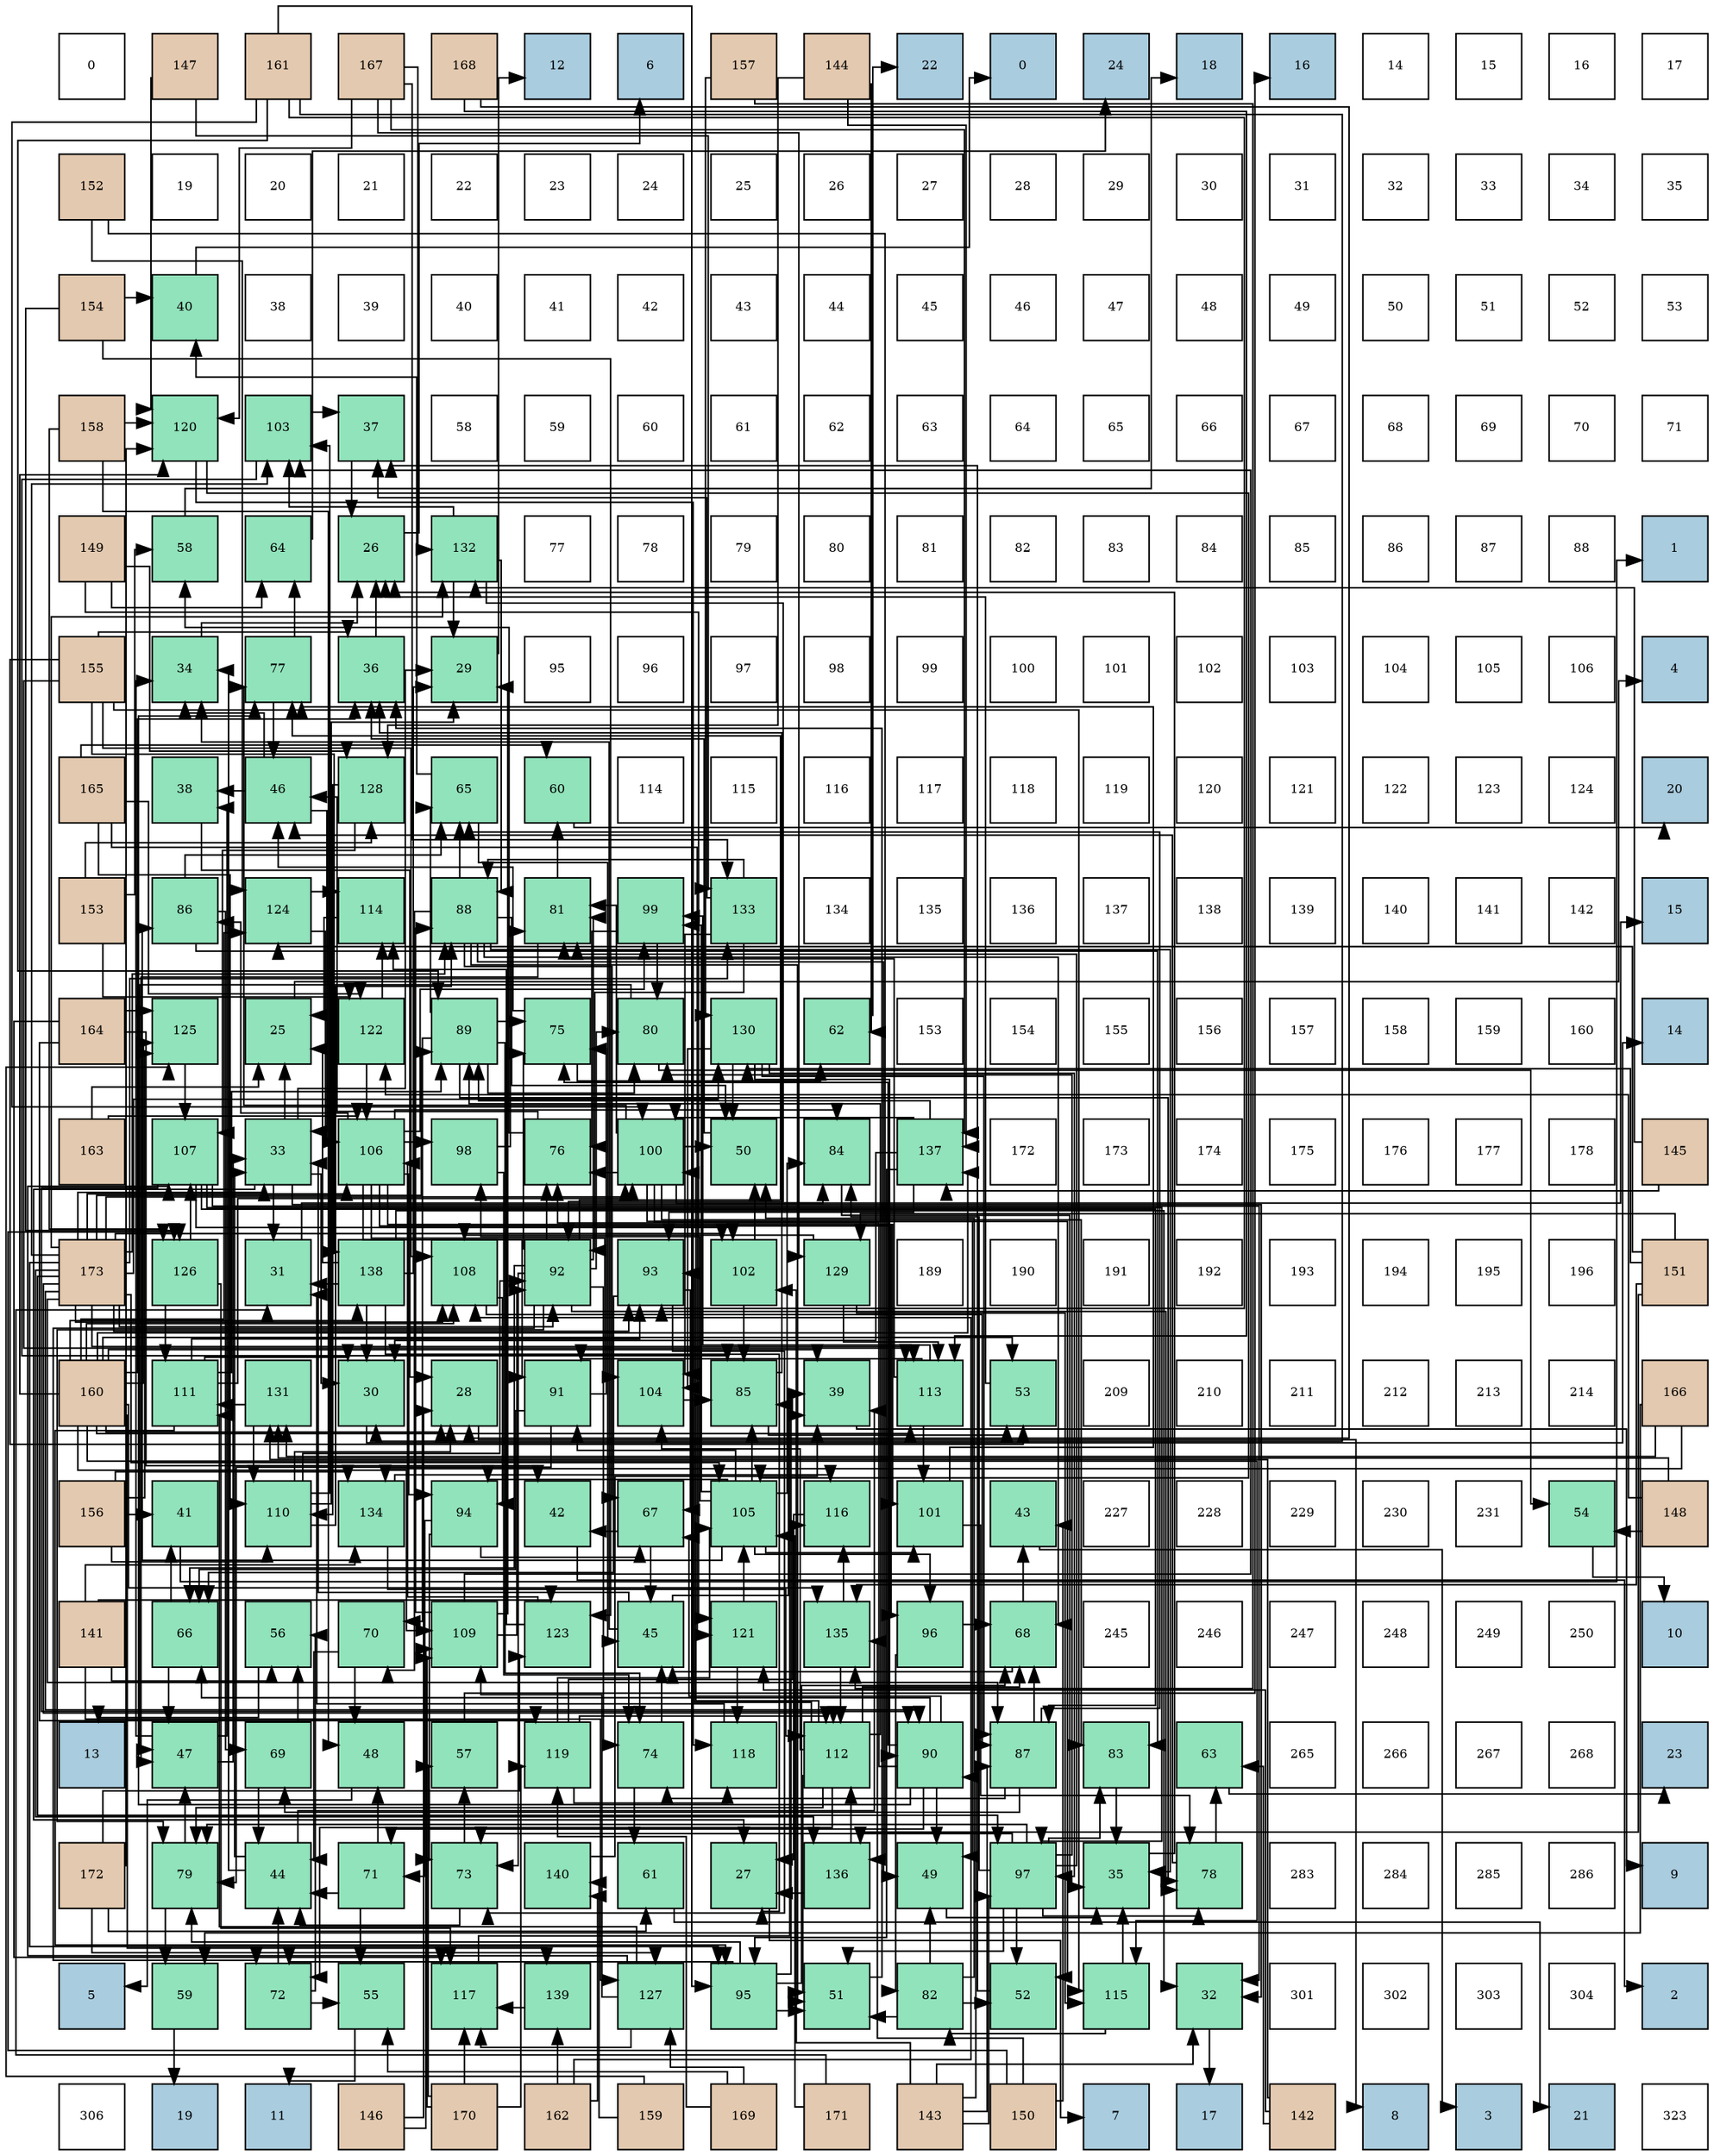 digraph layout{
 rankdir=TB;
 splines=ortho;
 node [style=filled shape=square fixedsize=true width=0.6];
0[label="0", fontsize=8, fillcolor="#ffffff"];
1[label="147", fontsize=8, fillcolor="#e3c9af"];
2[label="161", fontsize=8, fillcolor="#e3c9af"];
3[label="167", fontsize=8, fillcolor="#e3c9af"];
4[label="168", fontsize=8, fillcolor="#e3c9af"];
5[label="12", fontsize=8, fillcolor="#a9ccde"];
6[label="6", fontsize=8, fillcolor="#a9ccde"];
7[label="157", fontsize=8, fillcolor="#e3c9af"];
8[label="144", fontsize=8, fillcolor="#e3c9af"];
9[label="22", fontsize=8, fillcolor="#a9ccde"];
10[label="0", fontsize=8, fillcolor="#a9ccde"];
11[label="24", fontsize=8, fillcolor="#a9ccde"];
12[label="18", fontsize=8, fillcolor="#a9ccde"];
13[label="16", fontsize=8, fillcolor="#a9ccde"];
14[label="14", fontsize=8, fillcolor="#ffffff"];
15[label="15", fontsize=8, fillcolor="#ffffff"];
16[label="16", fontsize=8, fillcolor="#ffffff"];
17[label="17", fontsize=8, fillcolor="#ffffff"];
18[label="152", fontsize=8, fillcolor="#e3c9af"];
19[label="19", fontsize=8, fillcolor="#ffffff"];
20[label="20", fontsize=8, fillcolor="#ffffff"];
21[label="21", fontsize=8, fillcolor="#ffffff"];
22[label="22", fontsize=8, fillcolor="#ffffff"];
23[label="23", fontsize=8, fillcolor="#ffffff"];
24[label="24", fontsize=8, fillcolor="#ffffff"];
25[label="25", fontsize=8, fillcolor="#ffffff"];
26[label="26", fontsize=8, fillcolor="#ffffff"];
27[label="27", fontsize=8, fillcolor="#ffffff"];
28[label="28", fontsize=8, fillcolor="#ffffff"];
29[label="29", fontsize=8, fillcolor="#ffffff"];
30[label="30", fontsize=8, fillcolor="#ffffff"];
31[label="31", fontsize=8, fillcolor="#ffffff"];
32[label="32", fontsize=8, fillcolor="#ffffff"];
33[label="33", fontsize=8, fillcolor="#ffffff"];
34[label="34", fontsize=8, fillcolor="#ffffff"];
35[label="35", fontsize=8, fillcolor="#ffffff"];
36[label="154", fontsize=8, fillcolor="#e3c9af"];
37[label="40", fontsize=8, fillcolor="#91e3bb"];
38[label="38", fontsize=8, fillcolor="#ffffff"];
39[label="39", fontsize=8, fillcolor="#ffffff"];
40[label="40", fontsize=8, fillcolor="#ffffff"];
41[label="41", fontsize=8, fillcolor="#ffffff"];
42[label="42", fontsize=8, fillcolor="#ffffff"];
43[label="43", fontsize=8, fillcolor="#ffffff"];
44[label="44", fontsize=8, fillcolor="#ffffff"];
45[label="45", fontsize=8, fillcolor="#ffffff"];
46[label="46", fontsize=8, fillcolor="#ffffff"];
47[label="47", fontsize=8, fillcolor="#ffffff"];
48[label="48", fontsize=8, fillcolor="#ffffff"];
49[label="49", fontsize=8, fillcolor="#ffffff"];
50[label="50", fontsize=8, fillcolor="#ffffff"];
51[label="51", fontsize=8, fillcolor="#ffffff"];
52[label="52", fontsize=8, fillcolor="#ffffff"];
53[label="53", fontsize=8, fillcolor="#ffffff"];
54[label="158", fontsize=8, fillcolor="#e3c9af"];
55[label="120", fontsize=8, fillcolor="#91e3bb"];
56[label="103", fontsize=8, fillcolor="#91e3bb"];
57[label="37", fontsize=8, fillcolor="#91e3bb"];
58[label="58", fontsize=8, fillcolor="#ffffff"];
59[label="59", fontsize=8, fillcolor="#ffffff"];
60[label="60", fontsize=8, fillcolor="#ffffff"];
61[label="61", fontsize=8, fillcolor="#ffffff"];
62[label="62", fontsize=8, fillcolor="#ffffff"];
63[label="63", fontsize=8, fillcolor="#ffffff"];
64[label="64", fontsize=8, fillcolor="#ffffff"];
65[label="65", fontsize=8, fillcolor="#ffffff"];
66[label="66", fontsize=8, fillcolor="#ffffff"];
67[label="67", fontsize=8, fillcolor="#ffffff"];
68[label="68", fontsize=8, fillcolor="#ffffff"];
69[label="69", fontsize=8, fillcolor="#ffffff"];
70[label="70", fontsize=8, fillcolor="#ffffff"];
71[label="71", fontsize=8, fillcolor="#ffffff"];
72[label="149", fontsize=8, fillcolor="#e3c9af"];
73[label="58", fontsize=8, fillcolor="#91e3bb"];
74[label="64", fontsize=8, fillcolor="#91e3bb"];
75[label="26", fontsize=8, fillcolor="#91e3bb"];
76[label="132", fontsize=8, fillcolor="#91e3bb"];
77[label="77", fontsize=8, fillcolor="#ffffff"];
78[label="78", fontsize=8, fillcolor="#ffffff"];
79[label="79", fontsize=8, fillcolor="#ffffff"];
80[label="80", fontsize=8, fillcolor="#ffffff"];
81[label="81", fontsize=8, fillcolor="#ffffff"];
82[label="82", fontsize=8, fillcolor="#ffffff"];
83[label="83", fontsize=8, fillcolor="#ffffff"];
84[label="84", fontsize=8, fillcolor="#ffffff"];
85[label="85", fontsize=8, fillcolor="#ffffff"];
86[label="86", fontsize=8, fillcolor="#ffffff"];
87[label="87", fontsize=8, fillcolor="#ffffff"];
88[label="88", fontsize=8, fillcolor="#ffffff"];
89[label="1", fontsize=8, fillcolor="#a9ccde"];
90[label="155", fontsize=8, fillcolor="#e3c9af"];
91[label="34", fontsize=8, fillcolor="#91e3bb"];
92[label="77", fontsize=8, fillcolor="#91e3bb"];
93[label="36", fontsize=8, fillcolor="#91e3bb"];
94[label="29", fontsize=8, fillcolor="#91e3bb"];
95[label="95", fontsize=8, fillcolor="#ffffff"];
96[label="96", fontsize=8, fillcolor="#ffffff"];
97[label="97", fontsize=8, fillcolor="#ffffff"];
98[label="98", fontsize=8, fillcolor="#ffffff"];
99[label="99", fontsize=8, fillcolor="#ffffff"];
100[label="100", fontsize=8, fillcolor="#ffffff"];
101[label="101", fontsize=8, fillcolor="#ffffff"];
102[label="102", fontsize=8, fillcolor="#ffffff"];
103[label="103", fontsize=8, fillcolor="#ffffff"];
104[label="104", fontsize=8, fillcolor="#ffffff"];
105[label="105", fontsize=8, fillcolor="#ffffff"];
106[label="106", fontsize=8, fillcolor="#ffffff"];
107[label="4", fontsize=8, fillcolor="#a9ccde"];
108[label="165", fontsize=8, fillcolor="#e3c9af"];
109[label="38", fontsize=8, fillcolor="#91e3bb"];
110[label="46", fontsize=8, fillcolor="#91e3bb"];
111[label="128", fontsize=8, fillcolor="#91e3bb"];
112[label="65", fontsize=8, fillcolor="#91e3bb"];
113[label="60", fontsize=8, fillcolor="#91e3bb"];
114[label="114", fontsize=8, fillcolor="#ffffff"];
115[label="115", fontsize=8, fillcolor="#ffffff"];
116[label="116", fontsize=8, fillcolor="#ffffff"];
117[label="117", fontsize=8, fillcolor="#ffffff"];
118[label="118", fontsize=8, fillcolor="#ffffff"];
119[label="119", fontsize=8, fillcolor="#ffffff"];
120[label="120", fontsize=8, fillcolor="#ffffff"];
121[label="121", fontsize=8, fillcolor="#ffffff"];
122[label="122", fontsize=8, fillcolor="#ffffff"];
123[label="123", fontsize=8, fillcolor="#ffffff"];
124[label="124", fontsize=8, fillcolor="#ffffff"];
125[label="20", fontsize=8, fillcolor="#a9ccde"];
126[label="153", fontsize=8, fillcolor="#e3c9af"];
127[label="86", fontsize=8, fillcolor="#91e3bb"];
128[label="124", fontsize=8, fillcolor="#91e3bb"];
129[label="114", fontsize=8, fillcolor="#91e3bb"];
130[label="88", fontsize=8, fillcolor="#91e3bb"];
131[label="81", fontsize=8, fillcolor="#91e3bb"];
132[label="99", fontsize=8, fillcolor="#91e3bb"];
133[label="133", fontsize=8, fillcolor="#91e3bb"];
134[label="134", fontsize=8, fillcolor="#ffffff"];
135[label="135", fontsize=8, fillcolor="#ffffff"];
136[label="136", fontsize=8, fillcolor="#ffffff"];
137[label="137", fontsize=8, fillcolor="#ffffff"];
138[label="138", fontsize=8, fillcolor="#ffffff"];
139[label="139", fontsize=8, fillcolor="#ffffff"];
140[label="140", fontsize=8, fillcolor="#ffffff"];
141[label="141", fontsize=8, fillcolor="#ffffff"];
142[label="142", fontsize=8, fillcolor="#ffffff"];
143[label="15", fontsize=8, fillcolor="#a9ccde"];
144[label="164", fontsize=8, fillcolor="#e3c9af"];
145[label="125", fontsize=8, fillcolor="#91e3bb"];
146[label="25", fontsize=8, fillcolor="#91e3bb"];
147[label="122", fontsize=8, fillcolor="#91e3bb"];
148[label="89", fontsize=8, fillcolor="#91e3bb"];
149[label="75", fontsize=8, fillcolor="#91e3bb"];
150[label="80", fontsize=8, fillcolor="#91e3bb"];
151[label="130", fontsize=8, fillcolor="#91e3bb"];
152[label="62", fontsize=8, fillcolor="#91e3bb"];
153[label="153", fontsize=8, fillcolor="#ffffff"];
154[label="154", fontsize=8, fillcolor="#ffffff"];
155[label="155", fontsize=8, fillcolor="#ffffff"];
156[label="156", fontsize=8, fillcolor="#ffffff"];
157[label="157", fontsize=8, fillcolor="#ffffff"];
158[label="158", fontsize=8, fillcolor="#ffffff"];
159[label="159", fontsize=8, fillcolor="#ffffff"];
160[label="160", fontsize=8, fillcolor="#ffffff"];
161[label="14", fontsize=8, fillcolor="#a9ccde"];
162[label="163", fontsize=8, fillcolor="#e3c9af"];
163[label="107", fontsize=8, fillcolor="#91e3bb"];
164[label="33", fontsize=8, fillcolor="#91e3bb"];
165[label="106", fontsize=8, fillcolor="#91e3bb"];
166[label="98", fontsize=8, fillcolor="#91e3bb"];
167[label="76", fontsize=8, fillcolor="#91e3bb"];
168[label="100", fontsize=8, fillcolor="#91e3bb"];
169[label="50", fontsize=8, fillcolor="#91e3bb"];
170[label="84", fontsize=8, fillcolor="#91e3bb"];
171[label="137", fontsize=8, fillcolor="#91e3bb"];
172[label="172", fontsize=8, fillcolor="#ffffff"];
173[label="173", fontsize=8, fillcolor="#ffffff"];
174[label="174", fontsize=8, fillcolor="#ffffff"];
175[label="175", fontsize=8, fillcolor="#ffffff"];
176[label="176", fontsize=8, fillcolor="#ffffff"];
177[label="177", fontsize=8, fillcolor="#ffffff"];
178[label="178", fontsize=8, fillcolor="#ffffff"];
179[label="145", fontsize=8, fillcolor="#e3c9af"];
180[label="173", fontsize=8, fillcolor="#e3c9af"];
181[label="126", fontsize=8, fillcolor="#91e3bb"];
182[label="31", fontsize=8, fillcolor="#91e3bb"];
183[label="138", fontsize=8, fillcolor="#91e3bb"];
184[label="108", fontsize=8, fillcolor="#91e3bb"];
185[label="92", fontsize=8, fillcolor="#91e3bb"];
186[label="93", fontsize=8, fillcolor="#91e3bb"];
187[label="102", fontsize=8, fillcolor="#91e3bb"];
188[label="129", fontsize=8, fillcolor="#91e3bb"];
189[label="189", fontsize=8, fillcolor="#ffffff"];
190[label="190", fontsize=8, fillcolor="#ffffff"];
191[label="191", fontsize=8, fillcolor="#ffffff"];
192[label="192", fontsize=8, fillcolor="#ffffff"];
193[label="193", fontsize=8, fillcolor="#ffffff"];
194[label="194", fontsize=8, fillcolor="#ffffff"];
195[label="195", fontsize=8, fillcolor="#ffffff"];
196[label="196", fontsize=8, fillcolor="#ffffff"];
197[label="151", fontsize=8, fillcolor="#e3c9af"];
198[label="160", fontsize=8, fillcolor="#e3c9af"];
199[label="111", fontsize=8, fillcolor="#91e3bb"];
200[label="131", fontsize=8, fillcolor="#91e3bb"];
201[label="30", fontsize=8, fillcolor="#91e3bb"];
202[label="28", fontsize=8, fillcolor="#91e3bb"];
203[label="91", fontsize=8, fillcolor="#91e3bb"];
204[label="104", fontsize=8, fillcolor="#91e3bb"];
205[label="85", fontsize=8, fillcolor="#91e3bb"];
206[label="39", fontsize=8, fillcolor="#91e3bb"];
207[label="113", fontsize=8, fillcolor="#91e3bb"];
208[label="53", fontsize=8, fillcolor="#91e3bb"];
209[label="209", fontsize=8, fillcolor="#ffffff"];
210[label="210", fontsize=8, fillcolor="#ffffff"];
211[label="211", fontsize=8, fillcolor="#ffffff"];
212[label="212", fontsize=8, fillcolor="#ffffff"];
213[label="213", fontsize=8, fillcolor="#ffffff"];
214[label="214", fontsize=8, fillcolor="#ffffff"];
215[label="166", fontsize=8, fillcolor="#e3c9af"];
216[label="156", fontsize=8, fillcolor="#e3c9af"];
217[label="41", fontsize=8, fillcolor="#91e3bb"];
218[label="110", fontsize=8, fillcolor="#91e3bb"];
219[label="134", fontsize=8, fillcolor="#91e3bb"];
220[label="94", fontsize=8, fillcolor="#91e3bb"];
221[label="42", fontsize=8, fillcolor="#91e3bb"];
222[label="67", fontsize=8, fillcolor="#91e3bb"];
223[label="105", fontsize=8, fillcolor="#91e3bb"];
224[label="116", fontsize=8, fillcolor="#91e3bb"];
225[label="101", fontsize=8, fillcolor="#91e3bb"];
226[label="43", fontsize=8, fillcolor="#91e3bb"];
227[label="227", fontsize=8, fillcolor="#ffffff"];
228[label="228", fontsize=8, fillcolor="#ffffff"];
229[label="229", fontsize=8, fillcolor="#ffffff"];
230[label="230", fontsize=8, fillcolor="#ffffff"];
231[label="231", fontsize=8, fillcolor="#ffffff"];
232[label="54", fontsize=8, fillcolor="#91e3bb"];
233[label="148", fontsize=8, fillcolor="#e3c9af"];
234[label="141", fontsize=8, fillcolor="#e3c9af"];
235[label="66", fontsize=8, fillcolor="#91e3bb"];
236[label="56", fontsize=8, fillcolor="#91e3bb"];
237[label="70", fontsize=8, fillcolor="#91e3bb"];
238[label="109", fontsize=8, fillcolor="#91e3bb"];
239[label="123", fontsize=8, fillcolor="#91e3bb"];
240[label="45", fontsize=8, fillcolor="#91e3bb"];
241[label="121", fontsize=8, fillcolor="#91e3bb"];
242[label="135", fontsize=8, fillcolor="#91e3bb"];
243[label="96", fontsize=8, fillcolor="#91e3bb"];
244[label="68", fontsize=8, fillcolor="#91e3bb"];
245[label="245", fontsize=8, fillcolor="#ffffff"];
246[label="246", fontsize=8, fillcolor="#ffffff"];
247[label="247", fontsize=8, fillcolor="#ffffff"];
248[label="248", fontsize=8, fillcolor="#ffffff"];
249[label="249", fontsize=8, fillcolor="#ffffff"];
250[label="250", fontsize=8, fillcolor="#ffffff"];
251[label="10", fontsize=8, fillcolor="#a9ccde"];
252[label="13", fontsize=8, fillcolor="#a9ccde"];
253[label="47", fontsize=8, fillcolor="#91e3bb"];
254[label="69", fontsize=8, fillcolor="#91e3bb"];
255[label="48", fontsize=8, fillcolor="#91e3bb"];
256[label="57", fontsize=8, fillcolor="#91e3bb"];
257[label="119", fontsize=8, fillcolor="#91e3bb"];
258[label="74", fontsize=8, fillcolor="#91e3bb"];
259[label="118", fontsize=8, fillcolor="#91e3bb"];
260[label="112", fontsize=8, fillcolor="#91e3bb"];
261[label="90", fontsize=8, fillcolor="#91e3bb"];
262[label="87", fontsize=8, fillcolor="#91e3bb"];
263[label="83", fontsize=8, fillcolor="#91e3bb"];
264[label="63", fontsize=8, fillcolor="#91e3bb"];
265[label="265", fontsize=8, fillcolor="#ffffff"];
266[label="266", fontsize=8, fillcolor="#ffffff"];
267[label="267", fontsize=8, fillcolor="#ffffff"];
268[label="268", fontsize=8, fillcolor="#ffffff"];
269[label="23", fontsize=8, fillcolor="#a9ccde"];
270[label="172", fontsize=8, fillcolor="#e3c9af"];
271[label="79", fontsize=8, fillcolor="#91e3bb"];
272[label="44", fontsize=8, fillcolor="#91e3bb"];
273[label="71", fontsize=8, fillcolor="#91e3bb"];
274[label="73", fontsize=8, fillcolor="#91e3bb"];
275[label="140", fontsize=8, fillcolor="#91e3bb"];
276[label="61", fontsize=8, fillcolor="#91e3bb"];
277[label="27", fontsize=8, fillcolor="#91e3bb"];
278[label="136", fontsize=8, fillcolor="#91e3bb"];
279[label="49", fontsize=8, fillcolor="#91e3bb"];
280[label="97", fontsize=8, fillcolor="#91e3bb"];
281[label="35", fontsize=8, fillcolor="#91e3bb"];
282[label="78", fontsize=8, fillcolor="#91e3bb"];
283[label="283", fontsize=8, fillcolor="#ffffff"];
284[label="284", fontsize=8, fillcolor="#ffffff"];
285[label="285", fontsize=8, fillcolor="#ffffff"];
286[label="286", fontsize=8, fillcolor="#ffffff"];
287[label="9", fontsize=8, fillcolor="#a9ccde"];
288[label="5", fontsize=8, fillcolor="#a9ccde"];
289[label="59", fontsize=8, fillcolor="#91e3bb"];
290[label="72", fontsize=8, fillcolor="#91e3bb"];
291[label="55", fontsize=8, fillcolor="#91e3bb"];
292[label="117", fontsize=8, fillcolor="#91e3bb"];
293[label="139", fontsize=8, fillcolor="#91e3bb"];
294[label="127", fontsize=8, fillcolor="#91e3bb"];
295[label="95", fontsize=8, fillcolor="#91e3bb"];
296[label="51", fontsize=8, fillcolor="#91e3bb"];
297[label="82", fontsize=8, fillcolor="#91e3bb"];
298[label="52", fontsize=8, fillcolor="#91e3bb"];
299[label="115", fontsize=8, fillcolor="#91e3bb"];
300[label="32", fontsize=8, fillcolor="#91e3bb"];
301[label="301", fontsize=8, fillcolor="#ffffff"];
302[label="302", fontsize=8, fillcolor="#ffffff"];
303[label="303", fontsize=8, fillcolor="#ffffff"];
304[label="304", fontsize=8, fillcolor="#ffffff"];
305[label="2", fontsize=8, fillcolor="#a9ccde"];
306[label="306", fontsize=8, fillcolor="#ffffff"];
307[label="19", fontsize=8, fillcolor="#a9ccde"];
308[label="11", fontsize=8, fillcolor="#a9ccde"];
309[label="146", fontsize=8, fillcolor="#e3c9af"];
310[label="170", fontsize=8, fillcolor="#e3c9af"];
311[label="162", fontsize=8, fillcolor="#e3c9af"];
312[label="159", fontsize=8, fillcolor="#e3c9af"];
313[label="169", fontsize=8, fillcolor="#e3c9af"];
314[label="171", fontsize=8, fillcolor="#e3c9af"];
315[label="143", fontsize=8, fillcolor="#e3c9af"];
316[label="150", fontsize=8, fillcolor="#e3c9af"];
317[label="7", fontsize=8, fillcolor="#a9ccde"];
318[label="17", fontsize=8, fillcolor="#a9ccde"];
319[label="142", fontsize=8, fillcolor="#e3c9af"];
320[label="8", fontsize=8, fillcolor="#a9ccde"];
321[label="3", fontsize=8, fillcolor="#a9ccde"];
322[label="21", fontsize=8, fillcolor="#a9ccde"];
323[label="323", fontsize=8, fillcolor="#ffffff"];
edge [constraint=false, style=vis];146 -> 107;
75 -> 6;
277 -> 317;
202 -> 320;
94 -> 5;
201 -> 161;
182 -> 143;
300 -> 318;
164 -> 146;
164 -> 277;
164 -> 94;
164 -> 201;
164 -> 182;
164 -> 300;
91 -> 75;
281 -> 75;
93 -> 75;
57 -> 75;
109 -> 202;
206 -> 287;
37 -> 10;
217 -> 89;
221 -> 305;
226 -> 321;
272 -> 164;
272 -> 91;
272 -> 206;
240 -> 164;
240 -> 91;
240 -> 206;
110 -> 164;
110 -> 91;
110 -> 109;
253 -> 164;
253 -> 91;
253 -> 109;
255 -> 288;
279 -> 281;
169 -> 93;
296 -> 93;
298 -> 57;
208 -> 75;
232 -> 251;
291 -> 308;
236 -> 252;
256 -> 13;
73 -> 12;
289 -> 307;
113 -> 125;
276 -> 322;
152 -> 9;
264 -> 269;
74 -> 11;
112 -> 37;
112 -> 240;
235 -> 217;
235 -> 253;
222 -> 221;
222 -> 240;
244 -> 226;
244 -> 240;
254 -> 272;
254 -> 236;
237 -> 272;
237 -> 255;
273 -> 272;
273 -> 255;
273 -> 291;
290 -> 272;
290 -> 291;
290 -> 236;
274 -> 272;
274 -> 256;
258 -> 240;
258 -> 276;
149 -> 110;
149 -> 152;
167 -> 110;
167 -> 73;
92 -> 110;
92 -> 74;
282 -> 110;
282 -> 264;
271 -> 253;
271 -> 289;
150 -> 253;
150 -> 232;
131 -> 253;
131 -> 113;
297 -> 279;
297 -> 169;
297 -> 296;
297 -> 298;
263 -> 281;
170 -> 281;
205 -> 93;
205 -> 208;
127 -> 112;
127 -> 254;
127 -> 263;
262 -> 112;
262 -> 244;
262 -> 254;
262 -> 258;
130 -> 281;
130 -> 279;
130 -> 169;
130 -> 296;
130 -> 112;
130 -> 222;
130 -> 244;
130 -> 237;
148 -> 112;
148 -> 237;
148 -> 258;
148 -> 149;
148 -> 282;
148 -> 150;
261 -> 279;
261 -> 235;
261 -> 222;
261 -> 273;
261 -> 149;
261 -> 167;
261 -> 92;
203 -> 235;
203 -> 149;
203 -> 271;
185 -> 235;
185 -> 290;
185 -> 274;
185 -> 258;
185 -> 149;
185 -> 167;
185 -> 92;
185 -> 282;
185 -> 271;
185 -> 150;
185 -> 131;
186 -> 235;
186 -> 222;
186 -> 274;
220 -> 222;
220 -> 273;
220 -> 274;
295 -> 296;
295 -> 244;
295 -> 290;
295 -> 271;
295 -> 205;
243 -> 244;
243 -> 297;
280 -> 296;
280 -> 298;
280 -> 274;
280 -> 282;
280 -> 271;
280 -> 150;
280 -> 131;
280 -> 263;
280 -> 170;
166 -> 258;
166 -> 131;
132 -> 167;
132 -> 150;
168 -> 279;
168 -> 169;
168 -> 298;
168 -> 167;
168 -> 92;
168 -> 131;
168 -> 263;
168 -> 170;
225 -> 92;
225 -> 282;
187 -> 169;
187 -> 205;
56 -> 57;
56 -> 205;
204 -> 205;
223 -> 170;
223 -> 205;
223 -> 127;
223 -> 203;
223 -> 220;
223 -> 243;
223 -> 166;
223 -> 132;
223 -> 225;
165 -> 170;
165 -> 127;
165 -> 203;
165 -> 220;
165 -> 243;
165 -> 166;
165 -> 132;
165 -> 225;
165 -> 204;
163 -> 300;
163 -> 262;
163 -> 261;
163 -> 280;
163 -> 187;
184 -> 262;
184 -> 220;
238 -> 94;
238 -> 130;
238 -> 185;
238 -> 56;
218 -> 202;
218 -> 94;
218 -> 130;
218 -> 185;
218 -> 56;
199 -> 201;
199 -> 148;
199 -> 186;
199 -> 295;
199 -> 168;
260 -> 296;
260 -> 244;
260 -> 290;
260 -> 271;
260 -> 148;
260 -> 186;
260 -> 168;
260 -> 204;
207 -> 131;
207 -> 203;
207 -> 132;
207 -> 225;
129 -> 146;
299 -> 281;
299 -> 297;
224 -> 277;
292 -> 206;
259 -> 182;
257 -> 223;
257 -> 260;
257 -> 224;
257 -> 259;
55 -> 223;
55 -> 259;
241 -> 223;
241 -> 259;
147 -> 165;
147 -> 129;
239 -> 165;
239 -> 129;
128 -> 165;
128 -> 129;
145 -> 163;
181 -> 163;
181 -> 199;
181 -> 292;
294 -> 163;
294 -> 238;
294 -> 199;
294 -> 292;
111 -> 163;
111 -> 218;
188 -> 184;
188 -> 207;
188 -> 299;
151 -> 169;
151 -> 262;
151 -> 261;
151 -> 280;
151 -> 204;
200 -> 218;
200 -> 199;
76 -> 94;
76 -> 130;
76 -> 185;
76 -> 56;
133 -> 57;
133 -> 130;
133 -> 185;
133 -> 204;
219 -> 260;
219 -> 224;
242 -> 260;
242 -> 224;
278 -> 277;
278 -> 260;
171 -> 201;
171 -> 148;
171 -> 186;
171 -> 295;
171 -> 168;
183 -> 146;
183 -> 277;
183 -> 94;
183 -> 201;
183 -> 182;
183 -> 300;
293 -> 292;
275 -> 206;
234 -> 236;
234 -> 239;
234 -> 294;
234 -> 219;
319 -> 264;
319 -> 241;
319 -> 200;
315 -> 300;
315 -> 262;
315 -> 261;
315 -> 280;
315 -> 187;
8 -> 152;
8 -> 111;
8 -> 171;
179 -> 76;
179 -> 171;
309 -> 202;
309 -> 238;
1 -> 55;
1 -> 133;
233 -> 232;
233 -> 147;
233 -> 200;
72 -> 74;
72 -> 241;
72 -> 111;
316 -> 226;
316 -> 181;
316 -> 242;
197 -> 128;
197 -> 188;
197 -> 151;
197 -> 242;
197 -> 278;
18 -> 128;
18 -> 278;
126 -> 73;
126 -> 147;
126 -> 111;
36 -> 37;
36 -> 239;
36 -> 181;
90 -> 93;
90 -> 208;
90 -> 184;
90 -> 207;
90 -> 299;
90 -> 183;
216 -> 217;
216 -> 218;
216 -> 145;
216 -> 219;
7 -> 151;
7 -> 242;
54 -> 255;
54 -> 55;
54 -> 181;
312 -> 145;
312 -> 275;
198 -> 202;
198 -> 93;
198 -> 206;
198 -> 208;
198 -> 184;
198 -> 238;
198 -> 207;
198 -> 299;
198 -> 55;
198 -> 128;
198 -> 145;
198 -> 242;
198 -> 171;
198 -> 183;
198 -> 293;
2 -> 201;
2 -> 148;
2 -> 186;
2 -> 295;
2 -> 168;
311 -> 184;
311 -> 293;
311 -> 275;
162 -> 146;
162 -> 165;
144 -> 221;
144 -> 292;
144 -> 257;
144 -> 145;
108 -> 113;
108 -> 218;
108 -> 241;
108 -> 147;
215 -> 289;
215 -> 200;
215 -> 219;
3 -> 55;
3 -> 188;
3 -> 76;
3 -> 133;
3 -> 171;
4 -> 202;
4 -> 207;
313 -> 291;
313 -> 257;
313 -> 294;
310 -> 256;
310 -> 238;
310 -> 292;
310 -> 257;
314 -> 182;
314 -> 223;
270 -> 276;
270 -> 55;
270 -> 239;
270 -> 294;
180 -> 164;
180 -> 262;
180 -> 130;
180 -> 148;
180 -> 261;
180 -> 185;
180 -> 186;
180 -> 295;
180 -> 280;
180 -> 168;
180 -> 187;
180 -> 56;
180 -> 223;
180 -> 165;
180 -> 184;
180 -> 260;
180 -> 207;
180 -> 151;
180 -> 76;
180 -> 133;
180 -> 278;
edge [constraint=true, style=invis];
0 -> 18 -> 36 -> 54 -> 72 -> 90 -> 108 -> 126 -> 144 -> 162 -> 180 -> 198 -> 216 -> 234 -> 252 -> 270 -> 288 -> 306;
1 -> 19 -> 37 -> 55 -> 73 -> 91 -> 109 -> 127 -> 145 -> 163 -> 181 -> 199 -> 217 -> 235 -> 253 -> 271 -> 289 -> 307;
2 -> 20 -> 38 -> 56 -> 74 -> 92 -> 110 -> 128 -> 146 -> 164 -> 182 -> 200 -> 218 -> 236 -> 254 -> 272 -> 290 -> 308;
3 -> 21 -> 39 -> 57 -> 75 -> 93 -> 111 -> 129 -> 147 -> 165 -> 183 -> 201 -> 219 -> 237 -> 255 -> 273 -> 291 -> 309;
4 -> 22 -> 40 -> 58 -> 76 -> 94 -> 112 -> 130 -> 148 -> 166 -> 184 -> 202 -> 220 -> 238 -> 256 -> 274 -> 292 -> 310;
5 -> 23 -> 41 -> 59 -> 77 -> 95 -> 113 -> 131 -> 149 -> 167 -> 185 -> 203 -> 221 -> 239 -> 257 -> 275 -> 293 -> 311;
6 -> 24 -> 42 -> 60 -> 78 -> 96 -> 114 -> 132 -> 150 -> 168 -> 186 -> 204 -> 222 -> 240 -> 258 -> 276 -> 294 -> 312;
7 -> 25 -> 43 -> 61 -> 79 -> 97 -> 115 -> 133 -> 151 -> 169 -> 187 -> 205 -> 223 -> 241 -> 259 -> 277 -> 295 -> 313;
8 -> 26 -> 44 -> 62 -> 80 -> 98 -> 116 -> 134 -> 152 -> 170 -> 188 -> 206 -> 224 -> 242 -> 260 -> 278 -> 296 -> 314;
9 -> 27 -> 45 -> 63 -> 81 -> 99 -> 117 -> 135 -> 153 -> 171 -> 189 -> 207 -> 225 -> 243 -> 261 -> 279 -> 297 -> 315;
10 -> 28 -> 46 -> 64 -> 82 -> 100 -> 118 -> 136 -> 154 -> 172 -> 190 -> 208 -> 226 -> 244 -> 262 -> 280 -> 298 -> 316;
11 -> 29 -> 47 -> 65 -> 83 -> 101 -> 119 -> 137 -> 155 -> 173 -> 191 -> 209 -> 227 -> 245 -> 263 -> 281 -> 299 -> 317;
12 -> 30 -> 48 -> 66 -> 84 -> 102 -> 120 -> 138 -> 156 -> 174 -> 192 -> 210 -> 228 -> 246 -> 264 -> 282 -> 300 -> 318;
13 -> 31 -> 49 -> 67 -> 85 -> 103 -> 121 -> 139 -> 157 -> 175 -> 193 -> 211 -> 229 -> 247 -> 265 -> 283 -> 301 -> 319;
14 -> 32 -> 50 -> 68 -> 86 -> 104 -> 122 -> 140 -> 158 -> 176 -> 194 -> 212 -> 230 -> 248 -> 266 -> 284 -> 302 -> 320;
15 -> 33 -> 51 -> 69 -> 87 -> 105 -> 123 -> 141 -> 159 -> 177 -> 195 -> 213 -> 231 -> 249 -> 267 -> 285 -> 303 -> 321;
16 -> 34 -> 52 -> 70 -> 88 -> 106 -> 124 -> 142 -> 160 -> 178 -> 196 -> 214 -> 232 -> 250 -> 268 -> 286 -> 304 -> 322;
17 -> 35 -> 53 -> 71 -> 89 -> 107 -> 125 -> 143 -> 161 -> 179 -> 197 -> 215 -> 233 -> 251 -> 269 -> 287 -> 305 -> 323;
rank = same {0 -> 1 -> 2 -> 3 -> 4 -> 5 -> 6 -> 7 -> 8 -> 9 -> 10 -> 11 -> 12 -> 13 -> 14 -> 15 -> 16 -> 17};
rank = same {18 -> 19 -> 20 -> 21 -> 22 -> 23 -> 24 -> 25 -> 26 -> 27 -> 28 -> 29 -> 30 -> 31 -> 32 -> 33 -> 34 -> 35};
rank = same {36 -> 37 -> 38 -> 39 -> 40 -> 41 -> 42 -> 43 -> 44 -> 45 -> 46 -> 47 -> 48 -> 49 -> 50 -> 51 -> 52 -> 53};
rank = same {54 -> 55 -> 56 -> 57 -> 58 -> 59 -> 60 -> 61 -> 62 -> 63 -> 64 -> 65 -> 66 -> 67 -> 68 -> 69 -> 70 -> 71};
rank = same {72 -> 73 -> 74 -> 75 -> 76 -> 77 -> 78 -> 79 -> 80 -> 81 -> 82 -> 83 -> 84 -> 85 -> 86 -> 87 -> 88 -> 89};
rank = same {90 -> 91 -> 92 -> 93 -> 94 -> 95 -> 96 -> 97 -> 98 -> 99 -> 100 -> 101 -> 102 -> 103 -> 104 -> 105 -> 106 -> 107};
rank = same {108 -> 109 -> 110 -> 111 -> 112 -> 113 -> 114 -> 115 -> 116 -> 117 -> 118 -> 119 -> 120 -> 121 -> 122 -> 123 -> 124 -> 125};
rank = same {126 -> 127 -> 128 -> 129 -> 130 -> 131 -> 132 -> 133 -> 134 -> 135 -> 136 -> 137 -> 138 -> 139 -> 140 -> 141 -> 142 -> 143};
rank = same {144 -> 145 -> 146 -> 147 -> 148 -> 149 -> 150 -> 151 -> 152 -> 153 -> 154 -> 155 -> 156 -> 157 -> 158 -> 159 -> 160 -> 161};
rank = same {162 -> 163 -> 164 -> 165 -> 166 -> 167 -> 168 -> 169 -> 170 -> 171 -> 172 -> 173 -> 174 -> 175 -> 176 -> 177 -> 178 -> 179};
rank = same {180 -> 181 -> 182 -> 183 -> 184 -> 185 -> 186 -> 187 -> 188 -> 189 -> 190 -> 191 -> 192 -> 193 -> 194 -> 195 -> 196 -> 197};
rank = same {198 -> 199 -> 200 -> 201 -> 202 -> 203 -> 204 -> 205 -> 206 -> 207 -> 208 -> 209 -> 210 -> 211 -> 212 -> 213 -> 214 -> 215};
rank = same {216 -> 217 -> 218 -> 219 -> 220 -> 221 -> 222 -> 223 -> 224 -> 225 -> 226 -> 227 -> 228 -> 229 -> 230 -> 231 -> 232 -> 233};
rank = same {234 -> 235 -> 236 -> 237 -> 238 -> 239 -> 240 -> 241 -> 242 -> 243 -> 244 -> 245 -> 246 -> 247 -> 248 -> 249 -> 250 -> 251};
rank = same {252 -> 253 -> 254 -> 255 -> 256 -> 257 -> 258 -> 259 -> 260 -> 261 -> 262 -> 263 -> 264 -> 265 -> 266 -> 267 -> 268 -> 269};
rank = same {270 -> 271 -> 272 -> 273 -> 274 -> 275 -> 276 -> 277 -> 278 -> 279 -> 280 -> 281 -> 282 -> 283 -> 284 -> 285 -> 286 -> 287};
rank = same {288 -> 289 -> 290 -> 291 -> 292 -> 293 -> 294 -> 295 -> 296 -> 297 -> 298 -> 299 -> 300 -> 301 -> 302 -> 303 -> 304 -> 305};
rank = same {306 -> 307 -> 308 -> 309 -> 310 -> 311 -> 312 -> 313 -> 314 -> 315 -> 316 -> 317 -> 318 -> 319 -> 320 -> 321 -> 322 -> 323};
}